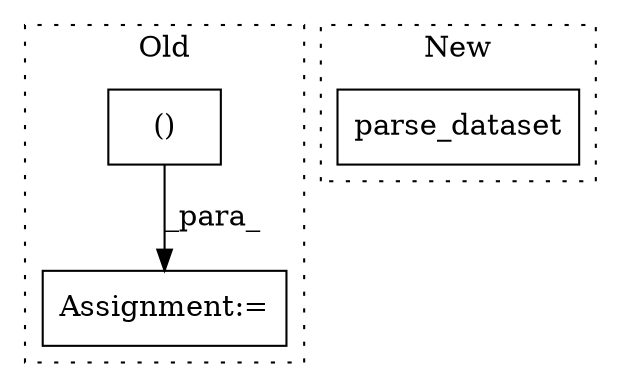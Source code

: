 digraph G {
subgraph cluster0 {
1 [label="()" a="106" s="1012" l="15" shape="box"];
3 [label="Assignment:=" a="7" s="1077" l="1" shape="box"];
label = "Old";
style="dotted";
}
subgraph cluster1 {
2 [label="parse_dataset" a="32" s="1741,1820" l="14,1" shape="box"];
label = "New";
style="dotted";
}
1 -> 3 [label="_para_"];
}